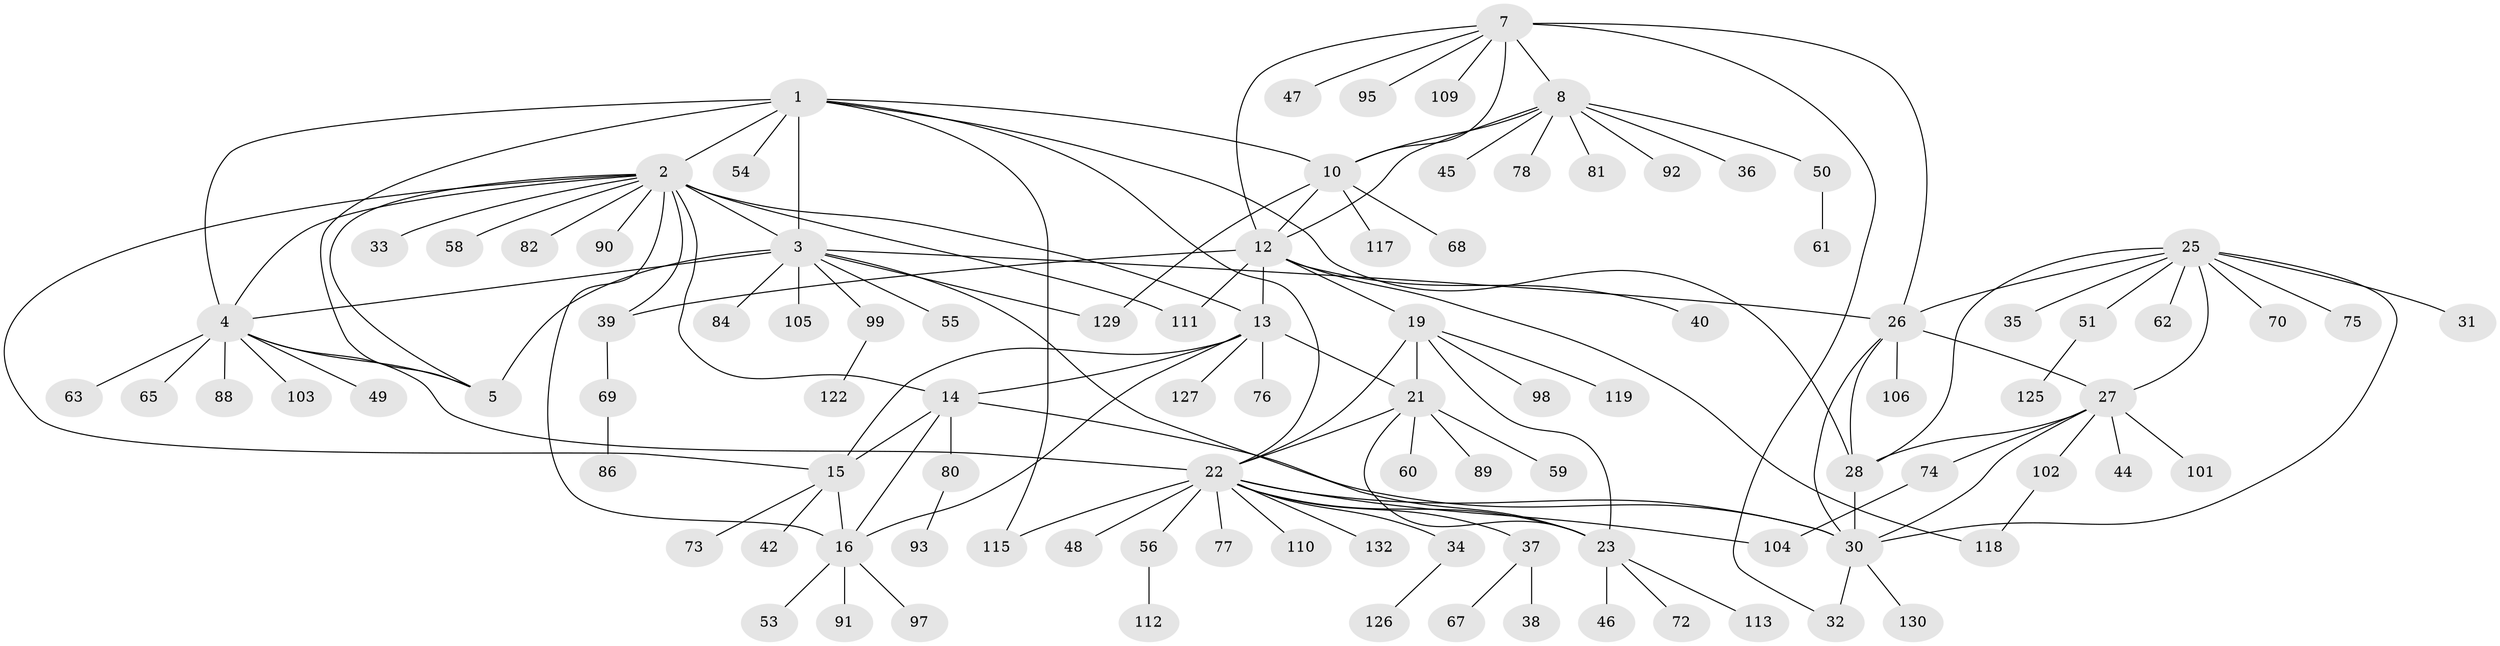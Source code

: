 // original degree distribution, {9: 0.03787878787878788, 8: 0.06060606060606061, 11: 0.015151515151515152, 12: 0.007575757575757576, 6: 0.045454545454545456, 7: 0.007575757575757576, 10: 0.03787878787878788, 5: 0.007575757575757576, 14: 0.007575757575757576, 1: 0.553030303030303, 2: 0.16666666666666666, 3: 0.045454545454545456, 4: 0.007575757575757576}
// Generated by graph-tools (version 1.1) at 2025/42/03/06/25 10:42:07]
// undirected, 100 vertices, 139 edges
graph export_dot {
graph [start="1"]
  node [color=gray90,style=filled];
  1 [super="+94"];
  2 [super="+18"];
  3 [super="+6"];
  4 [super="+107"];
  5 [super="+114"];
  7 [super="+9"];
  8 [super="+11"];
  10 [super="+43"];
  12 [super="+71"];
  13 [super="+17"];
  14 [super="+64"];
  15 [super="+124"];
  16 [super="+52"];
  19 [super="+20"];
  21 [super="+66"];
  22 [super="+24"];
  23 [super="+41"];
  25 [super="+29"];
  26;
  27 [super="+96"];
  28 [super="+79"];
  30 [super="+128"];
  31;
  32;
  33;
  34;
  35;
  36;
  37;
  38;
  39 [super="+123"];
  40;
  42;
  44 [super="+120"];
  45;
  46;
  47;
  48 [super="+116"];
  49;
  50 [super="+57"];
  51 [super="+83"];
  53;
  54;
  55;
  56;
  58;
  59;
  60;
  61;
  62;
  63;
  65;
  67;
  68;
  69 [super="+87"];
  70;
  72;
  73;
  74;
  75 [super="+100"];
  76;
  77;
  78;
  80 [super="+85"];
  81;
  82;
  84;
  86 [super="+121"];
  88;
  89;
  90;
  91;
  92;
  93;
  95 [super="+108"];
  97;
  98;
  99;
  101;
  102;
  103;
  104;
  105;
  106;
  109;
  110;
  111;
  112;
  113;
  115;
  117;
  118;
  119;
  122;
  125;
  126;
  127 [super="+131"];
  129;
  130;
  132;
  1 -- 2;
  1 -- 3 [weight=2];
  1 -- 4;
  1 -- 5;
  1 -- 10;
  1 -- 54;
  1 -- 115;
  1 -- 22;
  1 -- 28;
  2 -- 3 [weight=2];
  2 -- 4;
  2 -- 5;
  2 -- 39;
  2 -- 58;
  2 -- 33;
  2 -- 13 [weight=2];
  2 -- 14;
  2 -- 15;
  2 -- 16;
  2 -- 82;
  2 -- 111;
  2 -- 90;
  3 -- 4 [weight=2];
  3 -- 5 [weight=2];
  3 -- 26;
  3 -- 55;
  3 -- 84;
  3 -- 105;
  3 -- 129;
  3 -- 99;
  3 -- 23;
  4 -- 5;
  4 -- 49;
  4 -- 63;
  4 -- 65;
  4 -- 88;
  4 -- 103;
  4 -- 22;
  7 -- 8 [weight=4];
  7 -- 10 [weight=2];
  7 -- 12 [weight=2];
  7 -- 32;
  7 -- 47;
  7 -- 95;
  7 -- 109;
  7 -- 26;
  8 -- 10 [weight=2];
  8 -- 12 [weight=2];
  8 -- 78;
  8 -- 92;
  8 -- 36;
  8 -- 45;
  8 -- 81;
  8 -- 50;
  10 -- 12;
  10 -- 68;
  10 -- 117;
  10 -- 129;
  12 -- 19;
  12 -- 40;
  12 -- 111;
  12 -- 118;
  12 -- 39;
  12 -- 13;
  13 -- 14 [weight=2];
  13 -- 15 [weight=2];
  13 -- 16 [weight=2];
  13 -- 21;
  13 -- 76;
  13 -- 127;
  14 -- 15;
  14 -- 16;
  14 -- 30;
  14 -- 80;
  15 -- 16;
  15 -- 42;
  15 -- 73;
  16 -- 53;
  16 -- 97;
  16 -- 91;
  19 -- 21 [weight=2];
  19 -- 22 [weight=4];
  19 -- 23 [weight=2];
  19 -- 98;
  19 -- 119;
  21 -- 22 [weight=2];
  21 -- 23;
  21 -- 59;
  21 -- 60;
  21 -- 89;
  22 -- 23 [weight=2];
  22 -- 30;
  22 -- 34;
  22 -- 37;
  22 -- 48;
  22 -- 56;
  22 -- 77;
  22 -- 110;
  22 -- 115;
  22 -- 132;
  22 -- 104;
  23 -- 46;
  23 -- 72;
  23 -- 113;
  25 -- 26 [weight=2];
  25 -- 27 [weight=2];
  25 -- 28 [weight=2];
  25 -- 30 [weight=2];
  25 -- 31;
  25 -- 35;
  25 -- 51;
  25 -- 70;
  25 -- 75;
  25 -- 62;
  26 -- 27;
  26 -- 28;
  26 -- 30;
  26 -- 106;
  27 -- 28;
  27 -- 30;
  27 -- 44;
  27 -- 74;
  27 -- 101;
  27 -- 102;
  28 -- 30;
  30 -- 32;
  30 -- 130;
  34 -- 126;
  37 -- 38;
  37 -- 67;
  39 -- 69;
  50 -- 61;
  51 -- 125;
  56 -- 112;
  69 -- 86;
  74 -- 104;
  80 -- 93;
  99 -- 122;
  102 -- 118;
}
